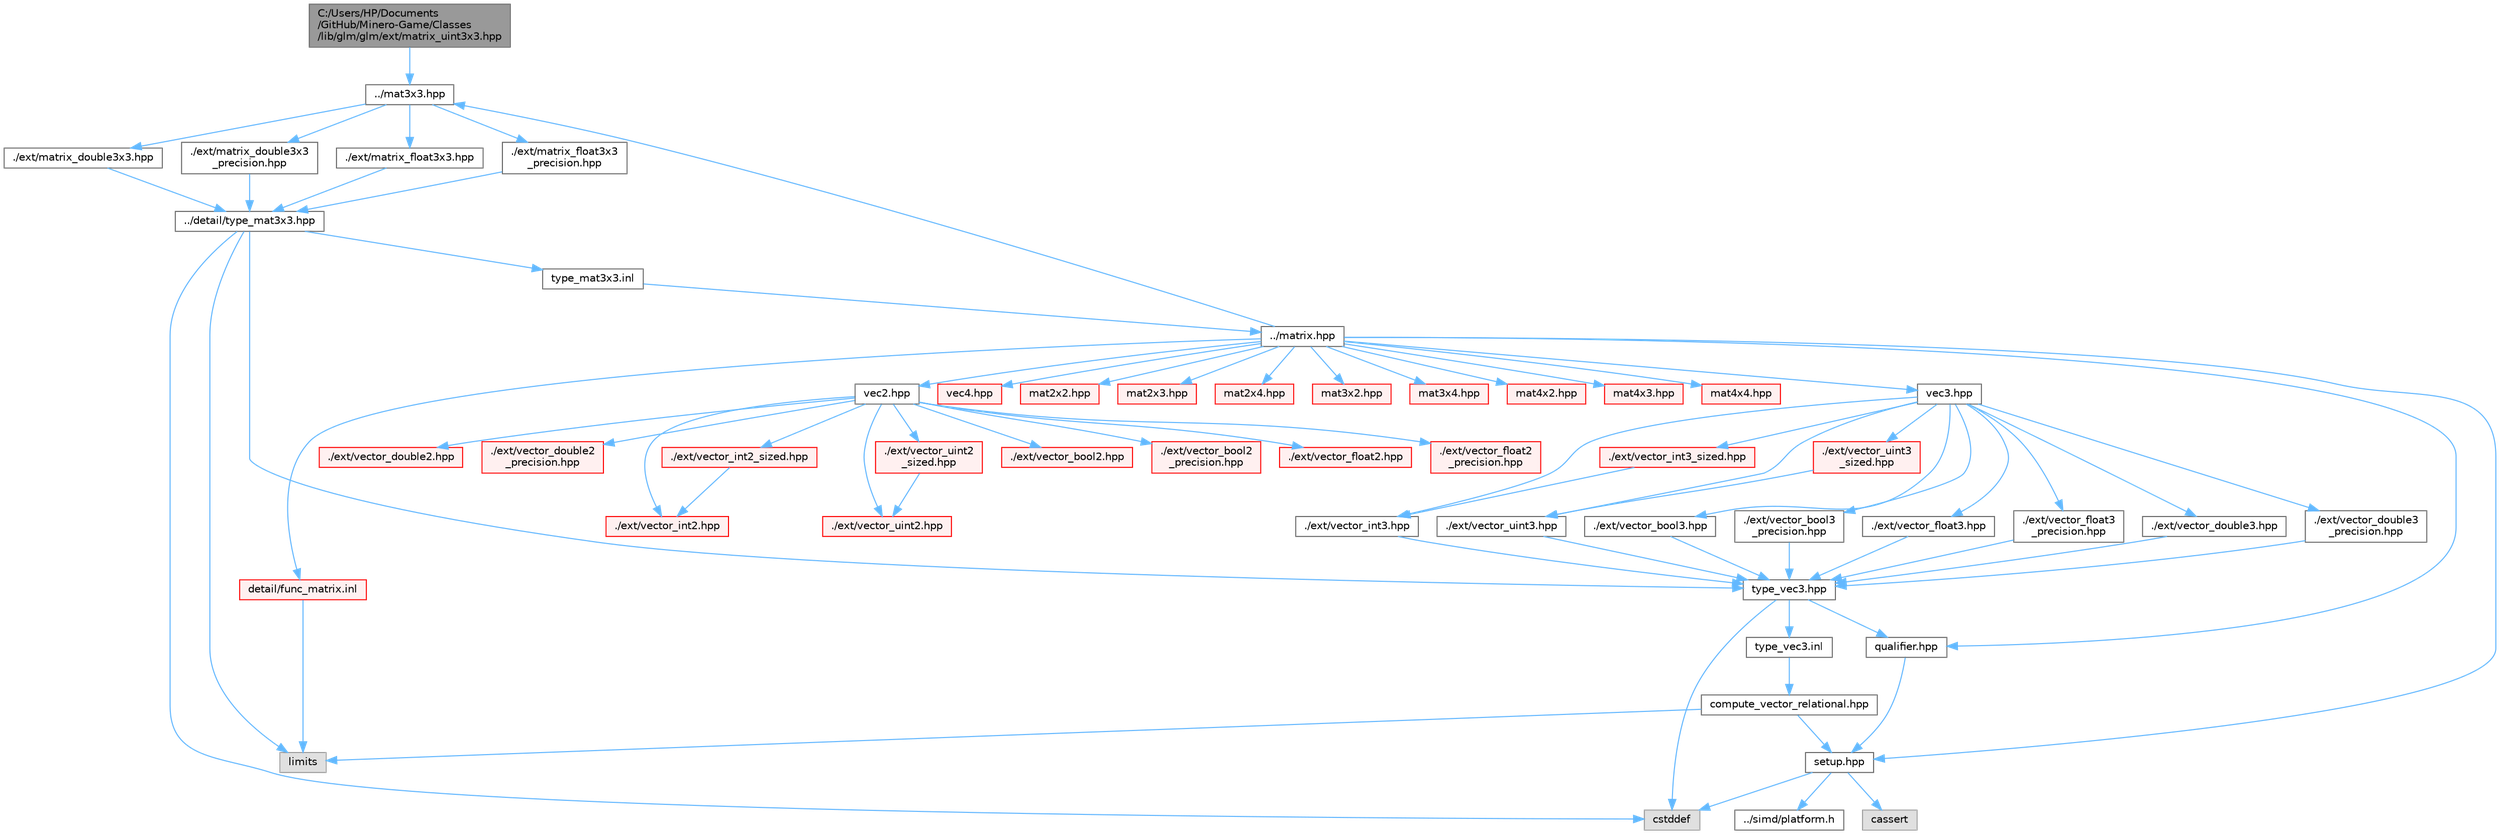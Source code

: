 digraph "C:/Users/HP/Documents/GitHub/Minero-Game/Classes/lib/glm/glm/ext/matrix_uint3x3.hpp"
{
 // LATEX_PDF_SIZE
  bgcolor="transparent";
  edge [fontname=Helvetica,fontsize=10,labelfontname=Helvetica,labelfontsize=10];
  node [fontname=Helvetica,fontsize=10,shape=box,height=0.2,width=0.4];
  Node1 [id="Node000001",label="C:/Users/HP/Documents\l/GitHub/Minero-Game/Classes\l/lib/glm/glm/ext/matrix_uint3x3.hpp",height=0.2,width=0.4,color="gray40", fillcolor="grey60", style="filled", fontcolor="black",tooltip=" "];
  Node1 -> Node2 [id="edge73_Node000001_Node000002",color="steelblue1",style="solid",tooltip=" "];
  Node2 [id="Node000002",label="../mat3x3.hpp",height=0.2,width=0.4,color="grey40", fillcolor="white", style="filled",URL="$_classes_2lib_2glm_2glm_2mat3x3_8hpp.html",tooltip=" "];
  Node2 -> Node3 [id="edge74_Node000002_Node000003",color="steelblue1",style="solid",tooltip=" "];
  Node3 [id="Node000003",label="./ext/matrix_double3x3.hpp",height=0.2,width=0.4,color="grey40", fillcolor="white", style="filled",URL="$_classes_2lib_2glm_2glm_2ext_2matrix__double3x3_8hpp.html",tooltip=" "];
  Node3 -> Node4 [id="edge75_Node000003_Node000004",color="steelblue1",style="solid",tooltip=" "];
  Node4 [id="Node000004",label="../detail/type_mat3x3.hpp",height=0.2,width=0.4,color="grey40", fillcolor="white", style="filled",URL="$_classes_2lib_2glm_2glm_2detail_2type__mat3x3_8hpp.html",tooltip=" "];
  Node4 -> Node5 [id="edge76_Node000004_Node000005",color="steelblue1",style="solid",tooltip=" "];
  Node5 [id="Node000005",label="type_vec3.hpp",height=0.2,width=0.4,color="grey40", fillcolor="white", style="filled",URL="$_classes_2lib_2glm_2glm_2detail_2type__vec3_8hpp.html",tooltip=" "];
  Node5 -> Node6 [id="edge77_Node000005_Node000006",color="steelblue1",style="solid",tooltip=" "];
  Node6 [id="Node000006",label="qualifier.hpp",height=0.2,width=0.4,color="grey40", fillcolor="white", style="filled",URL="$_classes_2lib_2glm_2glm_2detail_2qualifier_8hpp.html",tooltip=" "];
  Node6 -> Node7 [id="edge78_Node000006_Node000007",color="steelblue1",style="solid",tooltip=" "];
  Node7 [id="Node000007",label="setup.hpp",height=0.2,width=0.4,color="grey40", fillcolor="white", style="filled",URL="$_classes_2lib_2glm_2glm_2detail_2setup_8hpp.html",tooltip=" "];
  Node7 -> Node8 [id="edge79_Node000007_Node000008",color="steelblue1",style="solid",tooltip=" "];
  Node8 [id="Node000008",label="cassert",height=0.2,width=0.4,color="grey60", fillcolor="#E0E0E0", style="filled",tooltip=" "];
  Node7 -> Node9 [id="edge80_Node000007_Node000009",color="steelblue1",style="solid",tooltip=" "];
  Node9 [id="Node000009",label="cstddef",height=0.2,width=0.4,color="grey60", fillcolor="#E0E0E0", style="filled",tooltip=" "];
  Node7 -> Node10 [id="edge81_Node000007_Node000010",color="steelblue1",style="solid",tooltip=" "];
  Node10 [id="Node000010",label="../simd/platform.h",height=0.2,width=0.4,color="grey40", fillcolor="white", style="filled",URL="$_classes_2lib_2glm_2glm_2simd_2platform_8h.html",tooltip=" "];
  Node5 -> Node9 [id="edge82_Node000005_Node000009",color="steelblue1",style="solid",tooltip=" "];
  Node5 -> Node11 [id="edge83_Node000005_Node000011",color="steelblue1",style="solid",tooltip=" "];
  Node11 [id="Node000011",label="type_vec3.inl",height=0.2,width=0.4,color="grey40", fillcolor="white", style="filled",URL="$_classes_2lib_2glm_2glm_2detail_2type__vec3_8inl.html",tooltip=" "];
  Node11 -> Node12 [id="edge84_Node000011_Node000012",color="steelblue1",style="solid",tooltip=" "];
  Node12 [id="Node000012",label="compute_vector_relational.hpp",height=0.2,width=0.4,color="grey40", fillcolor="white", style="filled",URL="$_classes_2lib_2glm_2glm_2detail_2compute__vector__relational_8hpp.html",tooltip=" "];
  Node12 -> Node7 [id="edge85_Node000012_Node000007",color="steelblue1",style="solid",tooltip=" "];
  Node12 -> Node13 [id="edge86_Node000012_Node000013",color="steelblue1",style="solid",tooltip=" "];
  Node13 [id="Node000013",label="limits",height=0.2,width=0.4,color="grey60", fillcolor="#E0E0E0", style="filled",tooltip=" "];
  Node4 -> Node13 [id="edge87_Node000004_Node000013",color="steelblue1",style="solid",tooltip=" "];
  Node4 -> Node9 [id="edge88_Node000004_Node000009",color="steelblue1",style="solid",tooltip=" "];
  Node4 -> Node14 [id="edge89_Node000004_Node000014",color="steelblue1",style="solid",tooltip=" "];
  Node14 [id="Node000014",label="type_mat3x3.inl",height=0.2,width=0.4,color="grey40", fillcolor="white", style="filled",URL="$_classes_2lib_2glm_2glm_2detail_2type__mat3x3_8inl.html",tooltip=" "];
  Node14 -> Node15 [id="edge90_Node000014_Node000015",color="steelblue1",style="solid",tooltip=" "];
  Node15 [id="Node000015",label="../matrix.hpp",height=0.2,width=0.4,color="grey40", fillcolor="white", style="filled",URL="$_classes_2lib_2glm_2glm_2matrix_8hpp.html",tooltip=" "];
  Node15 -> Node6 [id="edge91_Node000015_Node000006",color="steelblue1",style="solid",tooltip=" "];
  Node15 -> Node7 [id="edge92_Node000015_Node000007",color="steelblue1",style="solid",tooltip=" "];
  Node15 -> Node16 [id="edge93_Node000015_Node000016",color="steelblue1",style="solid",tooltip=" "];
  Node16 [id="Node000016",label="vec2.hpp",height=0.2,width=0.4,color="grey40", fillcolor="white", style="filled",URL="$_classes_2lib_2glm_2glm_2vec2_8hpp.html",tooltip=" "];
  Node16 -> Node17 [id="edge94_Node000016_Node000017",color="steelblue1",style="solid",tooltip=" "];
  Node17 [id="Node000017",label="./ext/vector_bool2.hpp",height=0.2,width=0.4,color="red", fillcolor="#FFF0F0", style="filled",URL="$_classes_2lib_2glm_2glm_2ext_2vector__bool2_8hpp.html",tooltip=" "];
  Node16 -> Node20 [id="edge95_Node000016_Node000020",color="steelblue1",style="solid",tooltip=" "];
  Node20 [id="Node000020",label="./ext/vector_bool2\l_precision.hpp",height=0.2,width=0.4,color="red", fillcolor="#FFF0F0", style="filled",URL="$_classes_2lib_2glm_2glm_2ext_2vector__bool2__precision_8hpp.html",tooltip=" "];
  Node16 -> Node21 [id="edge96_Node000016_Node000021",color="steelblue1",style="solid",tooltip=" "];
  Node21 [id="Node000021",label="./ext/vector_float2.hpp",height=0.2,width=0.4,color="red", fillcolor="#FFF0F0", style="filled",URL="$_classes_2lib_2glm_2glm_2ext_2vector__float2_8hpp.html",tooltip=" "];
  Node16 -> Node22 [id="edge97_Node000016_Node000022",color="steelblue1",style="solid",tooltip=" "];
  Node22 [id="Node000022",label="./ext/vector_float2\l_precision.hpp",height=0.2,width=0.4,color="red", fillcolor="#FFF0F0", style="filled",URL="$_classes_2lib_2glm_2glm_2ext_2vector__float2__precision_8hpp.html",tooltip=" "];
  Node16 -> Node23 [id="edge98_Node000016_Node000023",color="steelblue1",style="solid",tooltip=" "];
  Node23 [id="Node000023",label="./ext/vector_double2.hpp",height=0.2,width=0.4,color="red", fillcolor="#FFF0F0", style="filled",URL="$_classes_2lib_2glm_2glm_2ext_2vector__double2_8hpp.html",tooltip=" "];
  Node16 -> Node24 [id="edge99_Node000016_Node000024",color="steelblue1",style="solid",tooltip=" "];
  Node24 [id="Node000024",label="./ext/vector_double2\l_precision.hpp",height=0.2,width=0.4,color="red", fillcolor="#FFF0F0", style="filled",URL="$_classes_2lib_2glm_2glm_2ext_2vector__double2__precision_8hpp.html",tooltip=" "];
  Node16 -> Node25 [id="edge100_Node000016_Node000025",color="steelblue1",style="solid",tooltip=" "];
  Node25 [id="Node000025",label="./ext/vector_int2.hpp",height=0.2,width=0.4,color="red", fillcolor="#FFF0F0", style="filled",URL="$_classes_2lib_2glm_2glm_2ext_2vector__int2_8hpp.html",tooltip=" "];
  Node16 -> Node26 [id="edge101_Node000016_Node000026",color="steelblue1",style="solid",tooltip=" "];
  Node26 [id="Node000026",label="./ext/vector_int2_sized.hpp",height=0.2,width=0.4,color="red", fillcolor="#FFF0F0", style="filled",URL="$_classes_2lib_2glm_2glm_2ext_2vector__int2__sized_8hpp.html",tooltip=" "];
  Node26 -> Node25 [id="edge102_Node000026_Node000025",color="steelblue1",style="solid",tooltip=" "];
  Node16 -> Node28 [id="edge103_Node000016_Node000028",color="steelblue1",style="solid",tooltip=" "];
  Node28 [id="Node000028",label="./ext/vector_uint2.hpp",height=0.2,width=0.4,color="red", fillcolor="#FFF0F0", style="filled",URL="$_classes_2lib_2glm_2glm_2ext_2vector__uint2_8hpp.html",tooltip=" "];
  Node16 -> Node29 [id="edge104_Node000016_Node000029",color="steelblue1",style="solid",tooltip=" "];
  Node29 [id="Node000029",label="./ext/vector_uint2\l_sized.hpp",height=0.2,width=0.4,color="red", fillcolor="#FFF0F0", style="filled",URL="$_classes_2lib_2glm_2glm_2ext_2vector__uint2__sized_8hpp.html",tooltip=" "];
  Node29 -> Node28 [id="edge105_Node000029_Node000028",color="steelblue1",style="solid",tooltip=" "];
  Node15 -> Node31 [id="edge106_Node000015_Node000031",color="steelblue1",style="solid",tooltip=" "];
  Node31 [id="Node000031",label="vec3.hpp",height=0.2,width=0.4,color="grey40", fillcolor="white", style="filled",URL="$_classes_2lib_2glm_2glm_2vec3_8hpp.html",tooltip=" "];
  Node31 -> Node32 [id="edge107_Node000031_Node000032",color="steelblue1",style="solid",tooltip=" "];
  Node32 [id="Node000032",label="./ext/vector_bool3.hpp",height=0.2,width=0.4,color="grey40", fillcolor="white", style="filled",URL="$_classes_2lib_2glm_2glm_2ext_2vector__bool3_8hpp.html",tooltip=" "];
  Node32 -> Node5 [id="edge108_Node000032_Node000005",color="steelblue1",style="solid",tooltip=" "];
  Node31 -> Node33 [id="edge109_Node000031_Node000033",color="steelblue1",style="solid",tooltip=" "];
  Node33 [id="Node000033",label="./ext/vector_bool3\l_precision.hpp",height=0.2,width=0.4,color="grey40", fillcolor="white", style="filled",URL="$_classes_2lib_2glm_2glm_2ext_2vector__bool3__precision_8hpp.html",tooltip=" "];
  Node33 -> Node5 [id="edge110_Node000033_Node000005",color="steelblue1",style="solid",tooltip=" "];
  Node31 -> Node34 [id="edge111_Node000031_Node000034",color="steelblue1",style="solid",tooltip=" "];
  Node34 [id="Node000034",label="./ext/vector_float3.hpp",height=0.2,width=0.4,color="grey40", fillcolor="white", style="filled",URL="$_classes_2lib_2glm_2glm_2ext_2vector__float3_8hpp.html",tooltip=" "];
  Node34 -> Node5 [id="edge112_Node000034_Node000005",color="steelblue1",style="solid",tooltip=" "];
  Node31 -> Node35 [id="edge113_Node000031_Node000035",color="steelblue1",style="solid",tooltip=" "];
  Node35 [id="Node000035",label="./ext/vector_float3\l_precision.hpp",height=0.2,width=0.4,color="grey40", fillcolor="white", style="filled",URL="$_classes_2lib_2glm_2glm_2ext_2vector__float3__precision_8hpp.html",tooltip=" "];
  Node35 -> Node5 [id="edge114_Node000035_Node000005",color="steelblue1",style="solid",tooltip=" "];
  Node31 -> Node36 [id="edge115_Node000031_Node000036",color="steelblue1",style="solid",tooltip=" "];
  Node36 [id="Node000036",label="./ext/vector_double3.hpp",height=0.2,width=0.4,color="grey40", fillcolor="white", style="filled",URL="$_classes_2lib_2glm_2glm_2ext_2vector__double3_8hpp.html",tooltip=" "];
  Node36 -> Node5 [id="edge116_Node000036_Node000005",color="steelblue1",style="solid",tooltip=" "];
  Node31 -> Node37 [id="edge117_Node000031_Node000037",color="steelblue1",style="solid",tooltip=" "];
  Node37 [id="Node000037",label="./ext/vector_double3\l_precision.hpp",height=0.2,width=0.4,color="grey40", fillcolor="white", style="filled",URL="$_classes_2lib_2glm_2glm_2ext_2vector__double3__precision_8hpp.html",tooltip=" "];
  Node37 -> Node5 [id="edge118_Node000037_Node000005",color="steelblue1",style="solid",tooltip=" "];
  Node31 -> Node38 [id="edge119_Node000031_Node000038",color="steelblue1",style="solid",tooltip=" "];
  Node38 [id="Node000038",label="./ext/vector_int3.hpp",height=0.2,width=0.4,color="grey40", fillcolor="white", style="filled",URL="$_classes_2lib_2glm_2glm_2ext_2vector__int3_8hpp.html",tooltip=" "];
  Node38 -> Node5 [id="edge120_Node000038_Node000005",color="steelblue1",style="solid",tooltip=" "];
  Node31 -> Node39 [id="edge121_Node000031_Node000039",color="steelblue1",style="solid",tooltip=" "];
  Node39 [id="Node000039",label="./ext/vector_int3_sized.hpp",height=0.2,width=0.4,color="red", fillcolor="#FFF0F0", style="filled",URL="$_classes_2lib_2glm_2glm_2ext_2vector__int3__sized_8hpp.html",tooltip=" "];
  Node39 -> Node38 [id="edge122_Node000039_Node000038",color="steelblue1",style="solid",tooltip=" "];
  Node31 -> Node40 [id="edge123_Node000031_Node000040",color="steelblue1",style="solid",tooltip=" "];
  Node40 [id="Node000040",label="./ext/vector_uint3.hpp",height=0.2,width=0.4,color="grey40", fillcolor="white", style="filled",URL="$_classes_2lib_2glm_2glm_2ext_2vector__uint3_8hpp.html",tooltip=" "];
  Node40 -> Node5 [id="edge124_Node000040_Node000005",color="steelblue1",style="solid",tooltip=" "];
  Node31 -> Node41 [id="edge125_Node000031_Node000041",color="steelblue1",style="solid",tooltip=" "];
  Node41 [id="Node000041",label="./ext/vector_uint3\l_sized.hpp",height=0.2,width=0.4,color="red", fillcolor="#FFF0F0", style="filled",URL="$_classes_2lib_2glm_2glm_2ext_2vector__uint3__sized_8hpp.html",tooltip=" "];
  Node41 -> Node40 [id="edge126_Node000041_Node000040",color="steelblue1",style="solid",tooltip=" "];
  Node15 -> Node42 [id="edge127_Node000015_Node000042",color="steelblue1",style="solid",tooltip=" "];
  Node42 [id="Node000042",label="vec4.hpp",height=0.2,width=0.4,color="red", fillcolor="#FFF0F0", style="filled",URL="$_classes_2lib_2glm_2glm_2vec4_8hpp.html",tooltip=" "];
  Node15 -> Node55 [id="edge128_Node000015_Node000055",color="steelblue1",style="solid",tooltip=" "];
  Node55 [id="Node000055",label="mat2x2.hpp",height=0.2,width=0.4,color="red", fillcolor="#FFF0F0", style="filled",URL="$_classes_2lib_2glm_2glm_2mat2x2_8hpp.html",tooltip=" "];
  Node15 -> Node62 [id="edge129_Node000015_Node000062",color="steelblue1",style="solid",tooltip=" "];
  Node62 [id="Node000062",label="mat2x3.hpp",height=0.2,width=0.4,color="red", fillcolor="#FFF0F0", style="filled",URL="$_classes_2lib_2glm_2glm_2mat2x3_8hpp.html",tooltip=" "];
  Node15 -> Node69 [id="edge130_Node000015_Node000069",color="steelblue1",style="solid",tooltip=" "];
  Node69 [id="Node000069",label="mat2x4.hpp",height=0.2,width=0.4,color="red", fillcolor="#FFF0F0", style="filled",URL="$_classes_2lib_2glm_2glm_2mat2x4_8hpp.html",tooltip=" "];
  Node15 -> Node76 [id="edge131_Node000015_Node000076",color="steelblue1",style="solid",tooltip=" "];
  Node76 [id="Node000076",label="mat3x2.hpp",height=0.2,width=0.4,color="red", fillcolor="#FFF0F0", style="filled",URL="$_classes_2lib_2glm_2glm_2mat3x2_8hpp.html",tooltip=" "];
  Node15 -> Node2 [id="edge132_Node000015_Node000002",color="steelblue1",style="solid",tooltip=" "];
  Node15 -> Node83 [id="edge133_Node000015_Node000083",color="steelblue1",style="solid",tooltip=" "];
  Node83 [id="Node000083",label="mat3x4.hpp",height=0.2,width=0.4,color="red", fillcolor="#FFF0F0", style="filled",URL="$_classes_2lib_2glm_2glm_2mat3x4_8hpp.html",tooltip=" "];
  Node15 -> Node90 [id="edge134_Node000015_Node000090",color="steelblue1",style="solid",tooltip=" "];
  Node90 [id="Node000090",label="mat4x2.hpp",height=0.2,width=0.4,color="red", fillcolor="#FFF0F0", style="filled",URL="$_classes_2lib_2glm_2glm_2mat4x2_8hpp.html",tooltip=" "];
  Node15 -> Node97 [id="edge135_Node000015_Node000097",color="steelblue1",style="solid",tooltip=" "];
  Node97 [id="Node000097",label="mat4x3.hpp",height=0.2,width=0.4,color="red", fillcolor="#FFF0F0", style="filled",URL="$_classes_2lib_2glm_2glm_2mat4x3_8hpp.html",tooltip=" "];
  Node15 -> Node104 [id="edge136_Node000015_Node000104",color="steelblue1",style="solid",tooltip=" "];
  Node104 [id="Node000104",label="mat4x4.hpp",height=0.2,width=0.4,color="red", fillcolor="#FFF0F0", style="filled",URL="$_classes_2lib_2glm_2glm_2mat4x4_8hpp.html",tooltip=" "];
  Node15 -> Node111 [id="edge137_Node000015_Node000111",color="steelblue1",style="solid",tooltip=" "];
  Node111 [id="Node000111",label="detail/func_matrix.inl",height=0.2,width=0.4,color="red", fillcolor="#FFF0F0", style="filled",URL="$_classes_2lib_2glm_2glm_2detail_2func__matrix_8inl.html",tooltip=" "];
  Node111 -> Node13 [id="edge138_Node000111_Node000013",color="steelblue1",style="solid",tooltip=" "];
  Node2 -> Node127 [id="edge139_Node000002_Node000127",color="steelblue1",style="solid",tooltip=" "];
  Node127 [id="Node000127",label="./ext/matrix_double3x3\l_precision.hpp",height=0.2,width=0.4,color="grey40", fillcolor="white", style="filled",URL="$_classes_2lib_2glm_2glm_2ext_2matrix__double3x3__precision_8hpp.html",tooltip=" "];
  Node127 -> Node4 [id="edge140_Node000127_Node000004",color="steelblue1",style="solid",tooltip=" "];
  Node2 -> Node128 [id="edge141_Node000002_Node000128",color="steelblue1",style="solid",tooltip=" "];
  Node128 [id="Node000128",label="./ext/matrix_float3x3.hpp",height=0.2,width=0.4,color="grey40", fillcolor="white", style="filled",URL="$_classes_2lib_2glm_2glm_2ext_2matrix__float3x3_8hpp.html",tooltip=" "];
  Node128 -> Node4 [id="edge142_Node000128_Node000004",color="steelblue1",style="solid",tooltip=" "];
  Node2 -> Node129 [id="edge143_Node000002_Node000129",color="steelblue1",style="solid",tooltip=" "];
  Node129 [id="Node000129",label="./ext/matrix_float3x3\l_precision.hpp",height=0.2,width=0.4,color="grey40", fillcolor="white", style="filled",URL="$_classes_2lib_2glm_2glm_2ext_2matrix__float3x3__precision_8hpp.html",tooltip=" "];
  Node129 -> Node4 [id="edge144_Node000129_Node000004",color="steelblue1",style="solid",tooltip=" "];
}
